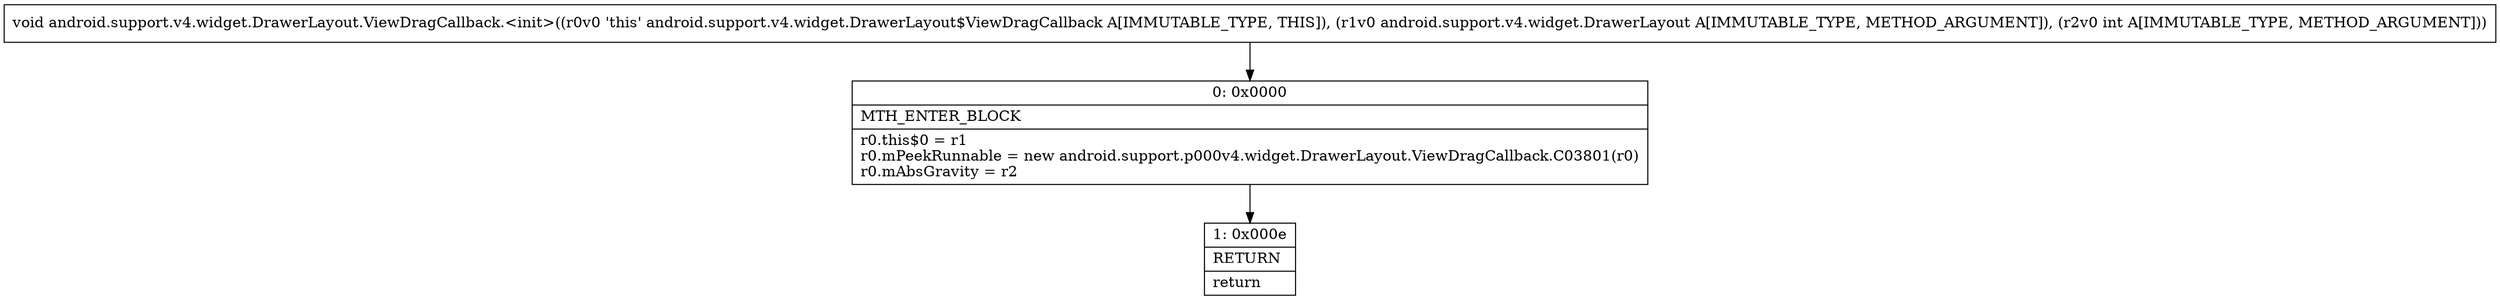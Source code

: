 digraph "CFG forandroid.support.v4.widget.DrawerLayout.ViewDragCallback.\<init\>(Landroid\/support\/v4\/widget\/DrawerLayout;I)V" {
Node_0 [shape=record,label="{0\:\ 0x0000|MTH_ENTER_BLOCK\l|r0.this$0 = r1\lr0.mPeekRunnable = new android.support.p000v4.widget.DrawerLayout.ViewDragCallback.C03801(r0)\lr0.mAbsGravity = r2\l}"];
Node_1 [shape=record,label="{1\:\ 0x000e|RETURN\l|return\l}"];
MethodNode[shape=record,label="{void android.support.v4.widget.DrawerLayout.ViewDragCallback.\<init\>((r0v0 'this' android.support.v4.widget.DrawerLayout$ViewDragCallback A[IMMUTABLE_TYPE, THIS]), (r1v0 android.support.v4.widget.DrawerLayout A[IMMUTABLE_TYPE, METHOD_ARGUMENT]), (r2v0 int A[IMMUTABLE_TYPE, METHOD_ARGUMENT])) }"];
MethodNode -> Node_0;
Node_0 -> Node_1;
}

